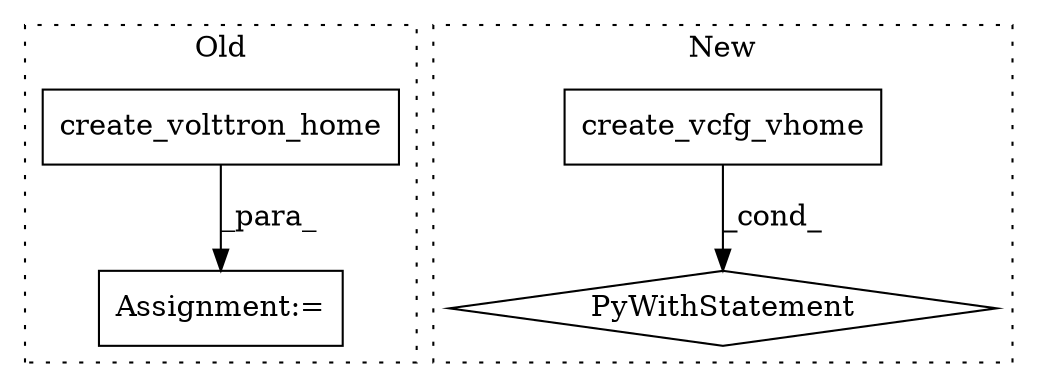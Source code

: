 digraph G {
subgraph cluster0 {
1 [label="create_volttron_home" a="32" s="4966" l="22" shape="box"];
4 [label="Assignment:=" a="7" s="4965" l="1" shape="box"];
label = "Old";
style="dotted";
}
subgraph cluster1 {
2 [label="create_vcfg_vhome" a="32" s="5825" l="19" shape="box"];
3 [label="PyWithStatement" a="104" s="5815,5844" l="10,2" shape="diamond"];
label = "New";
style="dotted";
}
1 -> 4 [label="_para_"];
2 -> 3 [label="_cond_"];
}